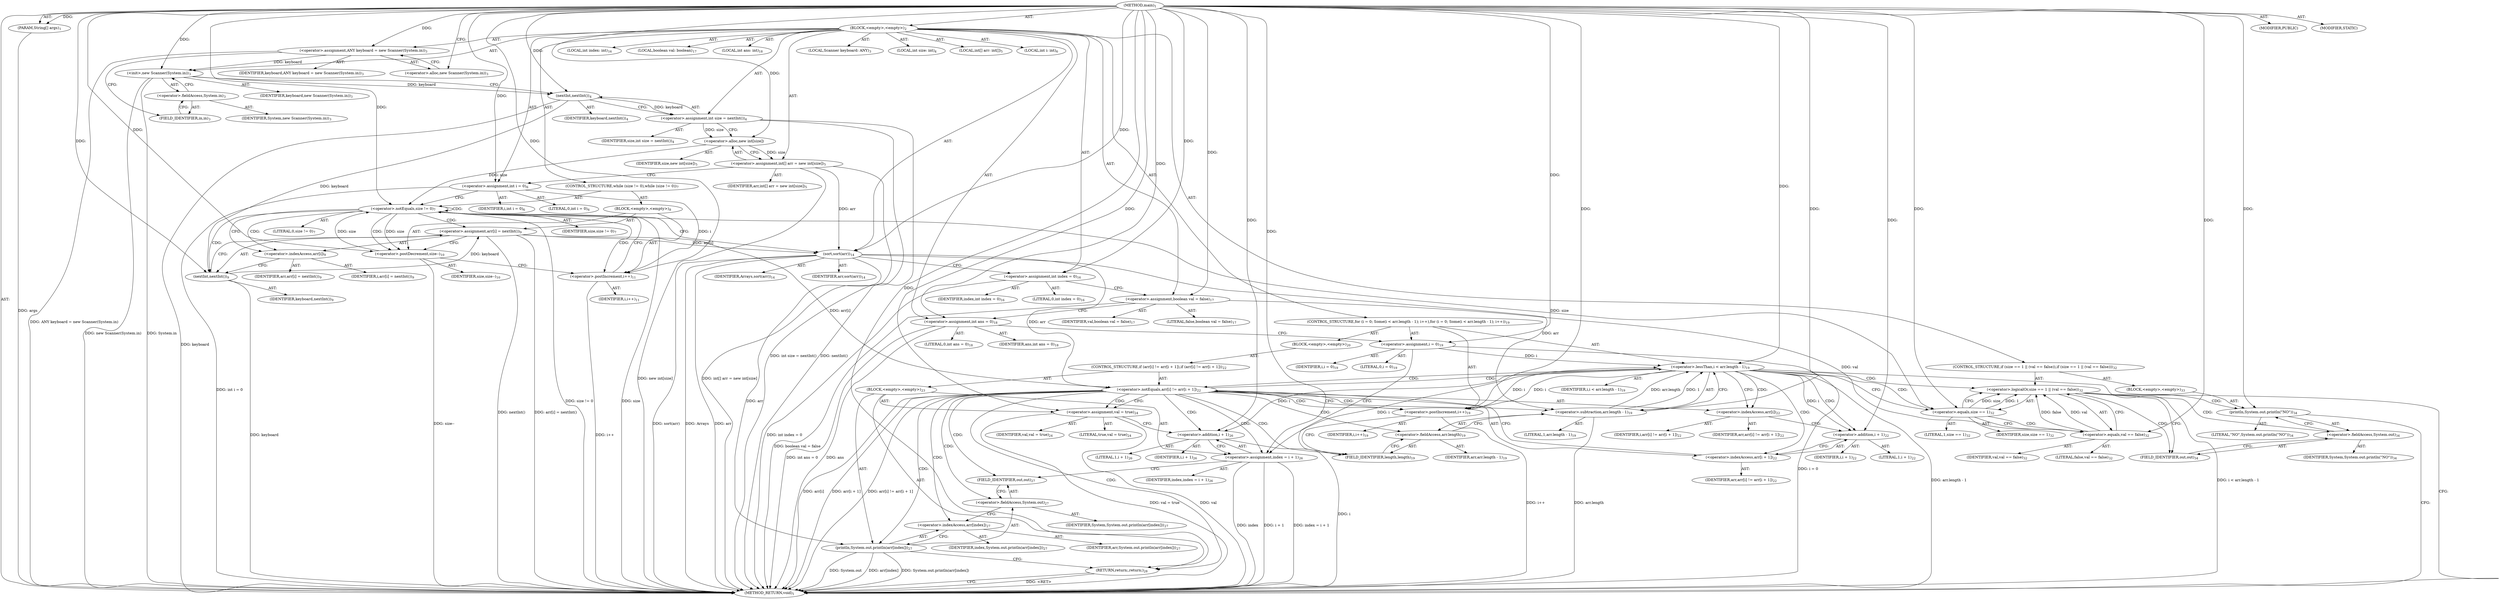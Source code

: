 digraph "main" {  
"19" [label = <(METHOD,main)<SUB>1</SUB>> ]
"20" [label = <(PARAM,String[] args)<SUB>1</SUB>> ]
"21" [label = <(BLOCK,&lt;empty&gt;,&lt;empty&gt;)<SUB>2</SUB>> ]
"4" [label = <(LOCAL,Scanner keyboard: ANY)<SUB>3</SUB>> ]
"22" [label = <(&lt;operator&gt;.assignment,ANY keyboard = new Scanner(System.in))<SUB>3</SUB>> ]
"23" [label = <(IDENTIFIER,keyboard,ANY keyboard = new Scanner(System.in))<SUB>3</SUB>> ]
"24" [label = <(&lt;operator&gt;.alloc,new Scanner(System.in))<SUB>3</SUB>> ]
"25" [label = <(&lt;init&gt;,new Scanner(System.in))<SUB>3</SUB>> ]
"3" [label = <(IDENTIFIER,keyboard,new Scanner(System.in))<SUB>3</SUB>> ]
"26" [label = <(&lt;operator&gt;.fieldAccess,System.in)<SUB>3</SUB>> ]
"27" [label = <(IDENTIFIER,System,new Scanner(System.in))<SUB>3</SUB>> ]
"28" [label = <(FIELD_IDENTIFIER,in,in)<SUB>3</SUB>> ]
"29" [label = <(LOCAL,int size: int)<SUB>4</SUB>> ]
"30" [label = <(&lt;operator&gt;.assignment,int size = nextInt())<SUB>4</SUB>> ]
"31" [label = <(IDENTIFIER,size,int size = nextInt())<SUB>4</SUB>> ]
"32" [label = <(nextInt,nextInt())<SUB>4</SUB>> ]
"33" [label = <(IDENTIFIER,keyboard,nextInt())<SUB>4</SUB>> ]
"34" [label = <(LOCAL,int[] arr: int[])<SUB>5</SUB>> ]
"35" [label = <(&lt;operator&gt;.assignment,int[] arr = new int[size])<SUB>5</SUB>> ]
"36" [label = <(IDENTIFIER,arr,int[] arr = new int[size])<SUB>5</SUB>> ]
"37" [label = <(&lt;operator&gt;.alloc,new int[size])> ]
"38" [label = <(IDENTIFIER,size,new int[size])<SUB>5</SUB>> ]
"39" [label = <(LOCAL,int i: int)<SUB>6</SUB>> ]
"40" [label = <(&lt;operator&gt;.assignment,int i = 0)<SUB>6</SUB>> ]
"41" [label = <(IDENTIFIER,i,int i = 0)<SUB>6</SUB>> ]
"42" [label = <(LITERAL,0,int i = 0)<SUB>6</SUB>> ]
"43" [label = <(CONTROL_STRUCTURE,while (size != 0),while (size != 0))<SUB>7</SUB>> ]
"44" [label = <(&lt;operator&gt;.notEquals,size != 0)<SUB>7</SUB>> ]
"45" [label = <(IDENTIFIER,size,size != 0)<SUB>7</SUB>> ]
"46" [label = <(LITERAL,0,size != 0)<SUB>7</SUB>> ]
"47" [label = <(BLOCK,&lt;empty&gt;,&lt;empty&gt;)<SUB>8</SUB>> ]
"48" [label = <(&lt;operator&gt;.assignment,arr[i] = nextInt())<SUB>9</SUB>> ]
"49" [label = <(&lt;operator&gt;.indexAccess,arr[i])<SUB>9</SUB>> ]
"50" [label = <(IDENTIFIER,arr,arr[i] = nextInt())<SUB>9</SUB>> ]
"51" [label = <(IDENTIFIER,i,arr[i] = nextInt())<SUB>9</SUB>> ]
"52" [label = <(nextInt,nextInt())<SUB>9</SUB>> ]
"53" [label = <(IDENTIFIER,keyboard,nextInt())<SUB>9</SUB>> ]
"54" [label = <(&lt;operator&gt;.postDecrement,size--)<SUB>10</SUB>> ]
"55" [label = <(IDENTIFIER,size,size--)<SUB>10</SUB>> ]
"56" [label = <(&lt;operator&gt;.postIncrement,i++)<SUB>11</SUB>> ]
"57" [label = <(IDENTIFIER,i,i++)<SUB>11</SUB>> ]
"58" [label = <(sort,sort(arr))<SUB>14</SUB>> ]
"59" [label = <(IDENTIFIER,Arrays,sort(arr))<SUB>14</SUB>> ]
"60" [label = <(IDENTIFIER,arr,sort(arr))<SUB>14</SUB>> ]
"61" [label = <(LOCAL,int index: int)<SUB>16</SUB>> ]
"62" [label = <(&lt;operator&gt;.assignment,int index = 0)<SUB>16</SUB>> ]
"63" [label = <(IDENTIFIER,index,int index = 0)<SUB>16</SUB>> ]
"64" [label = <(LITERAL,0,int index = 0)<SUB>16</SUB>> ]
"65" [label = <(LOCAL,boolean val: boolean)<SUB>17</SUB>> ]
"66" [label = <(&lt;operator&gt;.assignment,boolean val = false)<SUB>17</SUB>> ]
"67" [label = <(IDENTIFIER,val,boolean val = false)<SUB>17</SUB>> ]
"68" [label = <(LITERAL,false,boolean val = false)<SUB>17</SUB>> ]
"69" [label = <(LOCAL,int ans: int)<SUB>18</SUB>> ]
"70" [label = <(&lt;operator&gt;.assignment,int ans = 0)<SUB>18</SUB>> ]
"71" [label = <(IDENTIFIER,ans,int ans = 0)<SUB>18</SUB>> ]
"72" [label = <(LITERAL,0,int ans = 0)<SUB>18</SUB>> ]
"73" [label = <(CONTROL_STRUCTURE,for (i = 0; Some(i &lt; arr.length - 1); i++),for (i = 0; Some(i &lt; arr.length - 1); i++))<SUB>19</SUB>> ]
"74" [label = <(&lt;operator&gt;.assignment,i = 0)<SUB>19</SUB>> ]
"75" [label = <(IDENTIFIER,i,i = 0)<SUB>19</SUB>> ]
"76" [label = <(LITERAL,0,i = 0)<SUB>19</SUB>> ]
"77" [label = <(&lt;operator&gt;.lessThan,i &lt; arr.length - 1)<SUB>19</SUB>> ]
"78" [label = <(IDENTIFIER,i,i &lt; arr.length - 1)<SUB>19</SUB>> ]
"79" [label = <(&lt;operator&gt;.subtraction,arr.length - 1)<SUB>19</SUB>> ]
"80" [label = <(&lt;operator&gt;.fieldAccess,arr.length)<SUB>19</SUB>> ]
"81" [label = <(IDENTIFIER,arr,arr.length - 1)<SUB>19</SUB>> ]
"82" [label = <(FIELD_IDENTIFIER,length,length)<SUB>19</SUB>> ]
"83" [label = <(LITERAL,1,arr.length - 1)<SUB>19</SUB>> ]
"84" [label = <(&lt;operator&gt;.postIncrement,i++)<SUB>19</SUB>> ]
"85" [label = <(IDENTIFIER,i,i++)<SUB>19</SUB>> ]
"86" [label = <(BLOCK,&lt;empty&gt;,&lt;empty&gt;)<SUB>20</SUB>> ]
"87" [label = <(CONTROL_STRUCTURE,if (arr[i] != arr[i + 1]),if (arr[i] != arr[i + 1]))<SUB>22</SUB>> ]
"88" [label = <(&lt;operator&gt;.notEquals,arr[i] != arr[i + 1])<SUB>22</SUB>> ]
"89" [label = <(&lt;operator&gt;.indexAccess,arr[i])<SUB>22</SUB>> ]
"90" [label = <(IDENTIFIER,arr,arr[i] != arr[i + 1])<SUB>22</SUB>> ]
"91" [label = <(IDENTIFIER,i,arr[i] != arr[i + 1])<SUB>22</SUB>> ]
"92" [label = <(&lt;operator&gt;.indexAccess,arr[i + 1])<SUB>22</SUB>> ]
"93" [label = <(IDENTIFIER,arr,arr[i] != arr[i + 1])<SUB>22</SUB>> ]
"94" [label = <(&lt;operator&gt;.addition,i + 1)<SUB>22</SUB>> ]
"95" [label = <(IDENTIFIER,i,i + 1)<SUB>22</SUB>> ]
"96" [label = <(LITERAL,1,i + 1)<SUB>22</SUB>> ]
"97" [label = <(BLOCK,&lt;empty&gt;,&lt;empty&gt;)<SUB>23</SUB>> ]
"98" [label = <(&lt;operator&gt;.assignment,val = true)<SUB>24</SUB>> ]
"99" [label = <(IDENTIFIER,val,val = true)<SUB>24</SUB>> ]
"100" [label = <(LITERAL,true,val = true)<SUB>24</SUB>> ]
"101" [label = <(&lt;operator&gt;.assignment,index = i + 1)<SUB>26</SUB>> ]
"102" [label = <(IDENTIFIER,index,index = i + 1)<SUB>26</SUB>> ]
"103" [label = <(&lt;operator&gt;.addition,i + 1)<SUB>26</SUB>> ]
"104" [label = <(IDENTIFIER,i,i + 1)<SUB>26</SUB>> ]
"105" [label = <(LITERAL,1,i + 1)<SUB>26</SUB>> ]
"106" [label = <(println,System.out.println(arr[index]))<SUB>27</SUB>> ]
"107" [label = <(&lt;operator&gt;.fieldAccess,System.out)<SUB>27</SUB>> ]
"108" [label = <(IDENTIFIER,System,System.out.println(arr[index]))<SUB>27</SUB>> ]
"109" [label = <(FIELD_IDENTIFIER,out,out)<SUB>27</SUB>> ]
"110" [label = <(&lt;operator&gt;.indexAccess,arr[index])<SUB>27</SUB>> ]
"111" [label = <(IDENTIFIER,arr,System.out.println(arr[index]))<SUB>27</SUB>> ]
"112" [label = <(IDENTIFIER,index,System.out.println(arr[index]))<SUB>27</SUB>> ]
"113" [label = <(RETURN,return;,return;)<SUB>28</SUB>> ]
"114" [label = <(CONTROL_STRUCTURE,if (size == 1 || (val == false)),if (size == 1 || (val == false)))<SUB>32</SUB>> ]
"115" [label = <(&lt;operator&gt;.logicalOr,size == 1 || (val == false))<SUB>32</SUB>> ]
"116" [label = <(&lt;operator&gt;.equals,size == 1)<SUB>32</SUB>> ]
"117" [label = <(IDENTIFIER,size,size == 1)<SUB>32</SUB>> ]
"118" [label = <(LITERAL,1,size == 1)<SUB>32</SUB>> ]
"119" [label = <(&lt;operator&gt;.equals,val == false)<SUB>32</SUB>> ]
"120" [label = <(IDENTIFIER,val,val == false)<SUB>32</SUB>> ]
"121" [label = <(LITERAL,false,val == false)<SUB>32</SUB>> ]
"122" [label = <(BLOCK,&lt;empty&gt;,&lt;empty&gt;)<SUB>33</SUB>> ]
"123" [label = <(println,System.out.println(&quot;NO&quot;))<SUB>34</SUB>> ]
"124" [label = <(&lt;operator&gt;.fieldAccess,System.out)<SUB>34</SUB>> ]
"125" [label = <(IDENTIFIER,System,System.out.println(&quot;NO&quot;))<SUB>34</SUB>> ]
"126" [label = <(FIELD_IDENTIFIER,out,out)<SUB>34</SUB>> ]
"127" [label = <(LITERAL,&quot;NO&quot;,System.out.println(&quot;NO&quot;))<SUB>34</SUB>> ]
"128" [label = <(MODIFIER,PUBLIC)> ]
"129" [label = <(MODIFIER,STATIC)> ]
"130" [label = <(METHOD_RETURN,void)<SUB>1</SUB>> ]
  "19" -> "20"  [ label = "AST: "] 
  "19" -> "21"  [ label = "AST: "] 
  "19" -> "128"  [ label = "AST: "] 
  "19" -> "129"  [ label = "AST: "] 
  "19" -> "130"  [ label = "AST: "] 
  "21" -> "4"  [ label = "AST: "] 
  "21" -> "22"  [ label = "AST: "] 
  "21" -> "25"  [ label = "AST: "] 
  "21" -> "29"  [ label = "AST: "] 
  "21" -> "30"  [ label = "AST: "] 
  "21" -> "34"  [ label = "AST: "] 
  "21" -> "35"  [ label = "AST: "] 
  "21" -> "39"  [ label = "AST: "] 
  "21" -> "40"  [ label = "AST: "] 
  "21" -> "43"  [ label = "AST: "] 
  "21" -> "58"  [ label = "AST: "] 
  "21" -> "61"  [ label = "AST: "] 
  "21" -> "62"  [ label = "AST: "] 
  "21" -> "65"  [ label = "AST: "] 
  "21" -> "66"  [ label = "AST: "] 
  "21" -> "69"  [ label = "AST: "] 
  "21" -> "70"  [ label = "AST: "] 
  "21" -> "73"  [ label = "AST: "] 
  "21" -> "114"  [ label = "AST: "] 
  "22" -> "23"  [ label = "AST: "] 
  "22" -> "24"  [ label = "AST: "] 
  "25" -> "3"  [ label = "AST: "] 
  "25" -> "26"  [ label = "AST: "] 
  "26" -> "27"  [ label = "AST: "] 
  "26" -> "28"  [ label = "AST: "] 
  "30" -> "31"  [ label = "AST: "] 
  "30" -> "32"  [ label = "AST: "] 
  "32" -> "33"  [ label = "AST: "] 
  "35" -> "36"  [ label = "AST: "] 
  "35" -> "37"  [ label = "AST: "] 
  "37" -> "38"  [ label = "AST: "] 
  "40" -> "41"  [ label = "AST: "] 
  "40" -> "42"  [ label = "AST: "] 
  "43" -> "44"  [ label = "AST: "] 
  "43" -> "47"  [ label = "AST: "] 
  "44" -> "45"  [ label = "AST: "] 
  "44" -> "46"  [ label = "AST: "] 
  "47" -> "48"  [ label = "AST: "] 
  "47" -> "54"  [ label = "AST: "] 
  "47" -> "56"  [ label = "AST: "] 
  "48" -> "49"  [ label = "AST: "] 
  "48" -> "52"  [ label = "AST: "] 
  "49" -> "50"  [ label = "AST: "] 
  "49" -> "51"  [ label = "AST: "] 
  "52" -> "53"  [ label = "AST: "] 
  "54" -> "55"  [ label = "AST: "] 
  "56" -> "57"  [ label = "AST: "] 
  "58" -> "59"  [ label = "AST: "] 
  "58" -> "60"  [ label = "AST: "] 
  "62" -> "63"  [ label = "AST: "] 
  "62" -> "64"  [ label = "AST: "] 
  "66" -> "67"  [ label = "AST: "] 
  "66" -> "68"  [ label = "AST: "] 
  "70" -> "71"  [ label = "AST: "] 
  "70" -> "72"  [ label = "AST: "] 
  "73" -> "74"  [ label = "AST: "] 
  "73" -> "77"  [ label = "AST: "] 
  "73" -> "84"  [ label = "AST: "] 
  "73" -> "86"  [ label = "AST: "] 
  "74" -> "75"  [ label = "AST: "] 
  "74" -> "76"  [ label = "AST: "] 
  "77" -> "78"  [ label = "AST: "] 
  "77" -> "79"  [ label = "AST: "] 
  "79" -> "80"  [ label = "AST: "] 
  "79" -> "83"  [ label = "AST: "] 
  "80" -> "81"  [ label = "AST: "] 
  "80" -> "82"  [ label = "AST: "] 
  "84" -> "85"  [ label = "AST: "] 
  "86" -> "87"  [ label = "AST: "] 
  "87" -> "88"  [ label = "AST: "] 
  "87" -> "97"  [ label = "AST: "] 
  "88" -> "89"  [ label = "AST: "] 
  "88" -> "92"  [ label = "AST: "] 
  "89" -> "90"  [ label = "AST: "] 
  "89" -> "91"  [ label = "AST: "] 
  "92" -> "93"  [ label = "AST: "] 
  "92" -> "94"  [ label = "AST: "] 
  "94" -> "95"  [ label = "AST: "] 
  "94" -> "96"  [ label = "AST: "] 
  "97" -> "98"  [ label = "AST: "] 
  "97" -> "101"  [ label = "AST: "] 
  "97" -> "106"  [ label = "AST: "] 
  "97" -> "113"  [ label = "AST: "] 
  "98" -> "99"  [ label = "AST: "] 
  "98" -> "100"  [ label = "AST: "] 
  "101" -> "102"  [ label = "AST: "] 
  "101" -> "103"  [ label = "AST: "] 
  "103" -> "104"  [ label = "AST: "] 
  "103" -> "105"  [ label = "AST: "] 
  "106" -> "107"  [ label = "AST: "] 
  "106" -> "110"  [ label = "AST: "] 
  "107" -> "108"  [ label = "AST: "] 
  "107" -> "109"  [ label = "AST: "] 
  "110" -> "111"  [ label = "AST: "] 
  "110" -> "112"  [ label = "AST: "] 
  "114" -> "115"  [ label = "AST: "] 
  "114" -> "122"  [ label = "AST: "] 
  "115" -> "116"  [ label = "AST: "] 
  "115" -> "119"  [ label = "AST: "] 
  "116" -> "117"  [ label = "AST: "] 
  "116" -> "118"  [ label = "AST: "] 
  "119" -> "120"  [ label = "AST: "] 
  "119" -> "121"  [ label = "AST: "] 
  "122" -> "123"  [ label = "AST: "] 
  "123" -> "124"  [ label = "AST: "] 
  "123" -> "127"  [ label = "AST: "] 
  "124" -> "125"  [ label = "AST: "] 
  "124" -> "126"  [ label = "AST: "] 
  "22" -> "28"  [ label = "CFG: "] 
  "25" -> "32"  [ label = "CFG: "] 
  "30" -> "37"  [ label = "CFG: "] 
  "35" -> "40"  [ label = "CFG: "] 
  "40" -> "44"  [ label = "CFG: "] 
  "58" -> "62"  [ label = "CFG: "] 
  "62" -> "66"  [ label = "CFG: "] 
  "66" -> "70"  [ label = "CFG: "] 
  "70" -> "74"  [ label = "CFG: "] 
  "24" -> "22"  [ label = "CFG: "] 
  "26" -> "25"  [ label = "CFG: "] 
  "32" -> "30"  [ label = "CFG: "] 
  "37" -> "35"  [ label = "CFG: "] 
  "44" -> "49"  [ label = "CFG: "] 
  "44" -> "58"  [ label = "CFG: "] 
  "74" -> "82"  [ label = "CFG: "] 
  "77" -> "89"  [ label = "CFG: "] 
  "77" -> "116"  [ label = "CFG: "] 
  "84" -> "82"  [ label = "CFG: "] 
  "115" -> "130"  [ label = "CFG: "] 
  "115" -> "126"  [ label = "CFG: "] 
  "28" -> "26"  [ label = "CFG: "] 
  "48" -> "54"  [ label = "CFG: "] 
  "54" -> "56"  [ label = "CFG: "] 
  "56" -> "44"  [ label = "CFG: "] 
  "79" -> "77"  [ label = "CFG: "] 
  "116" -> "115"  [ label = "CFG: "] 
  "116" -> "119"  [ label = "CFG: "] 
  "119" -> "115"  [ label = "CFG: "] 
  "123" -> "130"  [ label = "CFG: "] 
  "49" -> "52"  [ label = "CFG: "] 
  "52" -> "48"  [ label = "CFG: "] 
  "80" -> "79"  [ label = "CFG: "] 
  "88" -> "98"  [ label = "CFG: "] 
  "88" -> "84"  [ label = "CFG: "] 
  "124" -> "123"  [ label = "CFG: "] 
  "82" -> "80"  [ label = "CFG: "] 
  "89" -> "94"  [ label = "CFG: "] 
  "92" -> "88"  [ label = "CFG: "] 
  "98" -> "103"  [ label = "CFG: "] 
  "101" -> "109"  [ label = "CFG: "] 
  "106" -> "113"  [ label = "CFG: "] 
  "113" -> "130"  [ label = "CFG: "] 
  "126" -> "124"  [ label = "CFG: "] 
  "94" -> "92"  [ label = "CFG: "] 
  "103" -> "101"  [ label = "CFG: "] 
  "107" -> "110"  [ label = "CFG: "] 
  "110" -> "106"  [ label = "CFG: "] 
  "109" -> "107"  [ label = "CFG: "] 
  "19" -> "24"  [ label = "CFG: "] 
  "113" -> "130"  [ label = "DDG: &lt;RET&gt;"] 
  "20" -> "130"  [ label = "DDG: args"] 
  "22" -> "130"  [ label = "DDG: ANY keyboard = new Scanner(System.in)"] 
  "25" -> "130"  [ label = "DDG: System.in"] 
  "25" -> "130"  [ label = "DDG: new Scanner(System.in)"] 
  "32" -> "130"  [ label = "DDG: keyboard"] 
  "30" -> "130"  [ label = "DDG: nextInt()"] 
  "30" -> "130"  [ label = "DDG: int size = nextInt()"] 
  "35" -> "130"  [ label = "DDG: new int[size]"] 
  "35" -> "130"  [ label = "DDG: int[] arr = new int[size]"] 
  "40" -> "130"  [ label = "DDG: int i = 0"] 
  "44" -> "130"  [ label = "DDG: size"] 
  "44" -> "130"  [ label = "DDG: size != 0"] 
  "58" -> "130"  [ label = "DDG: arr"] 
  "58" -> "130"  [ label = "DDG: sort(arr)"] 
  "62" -> "130"  [ label = "DDG: int index = 0"] 
  "66" -> "130"  [ label = "DDG: boolean val = false"] 
  "70" -> "130"  [ label = "DDG: ans"] 
  "70" -> "130"  [ label = "DDG: int ans = 0"] 
  "74" -> "130"  [ label = "DDG: i = 0"] 
  "79" -> "130"  [ label = "DDG: arr.length"] 
  "77" -> "130"  [ label = "DDG: arr.length - 1"] 
  "77" -> "130"  [ label = "DDG: i &lt; arr.length - 1"] 
  "88" -> "130"  [ label = "DDG: arr[i]"] 
  "88" -> "130"  [ label = "DDG: arr[i + 1]"] 
  "88" -> "130"  [ label = "DDG: arr[i] != arr[i + 1]"] 
  "84" -> "130"  [ label = "DDG: i++"] 
  "98" -> "130"  [ label = "DDG: val"] 
  "98" -> "130"  [ label = "DDG: val = true"] 
  "101" -> "130"  [ label = "DDG: index"] 
  "103" -> "130"  [ label = "DDG: i"] 
  "101" -> "130"  [ label = "DDG: i + 1"] 
  "101" -> "130"  [ label = "DDG: index = i + 1"] 
  "106" -> "130"  [ label = "DDG: System.out"] 
  "106" -> "130"  [ label = "DDG: arr[index]"] 
  "106" -> "130"  [ label = "DDG: System.out.println(arr[index])"] 
  "52" -> "130"  [ label = "DDG: keyboard"] 
  "48" -> "130"  [ label = "DDG: nextInt()"] 
  "48" -> "130"  [ label = "DDG: arr[i] = nextInt()"] 
  "54" -> "130"  [ label = "DDG: size--"] 
  "56" -> "130"  [ label = "DDG: i++"] 
  "58" -> "130"  [ label = "DDG: Arrays"] 
  "19" -> "20"  [ label = "DDG: "] 
  "19" -> "22"  [ label = "DDG: "] 
  "32" -> "30"  [ label = "DDG: keyboard"] 
  "37" -> "35"  [ label = "DDG: size"] 
  "19" -> "40"  [ label = "DDG: "] 
  "19" -> "62"  [ label = "DDG: "] 
  "19" -> "66"  [ label = "DDG: "] 
  "19" -> "70"  [ label = "DDG: "] 
  "22" -> "25"  [ label = "DDG: keyboard"] 
  "19" -> "25"  [ label = "DDG: "] 
  "19" -> "58"  [ label = "DDG: "] 
  "35" -> "58"  [ label = "DDG: arr"] 
  "48" -> "58"  [ label = "DDG: arr[i]"] 
  "19" -> "74"  [ label = "DDG: "] 
  "25" -> "32"  [ label = "DDG: keyboard"] 
  "19" -> "32"  [ label = "DDG: "] 
  "30" -> "37"  [ label = "DDG: size"] 
  "19" -> "37"  [ label = "DDG: "] 
  "37" -> "44"  [ label = "DDG: size"] 
  "54" -> "44"  [ label = "DDG: size"] 
  "19" -> "44"  [ label = "DDG: "] 
  "52" -> "48"  [ label = "DDG: keyboard"] 
  "74" -> "77"  [ label = "DDG: i"] 
  "84" -> "77"  [ label = "DDG: i"] 
  "19" -> "77"  [ label = "DDG: "] 
  "79" -> "77"  [ label = "DDG: arr.length"] 
  "79" -> "77"  [ label = "DDG: 1"] 
  "19" -> "84"  [ label = "DDG: "] 
  "77" -> "84"  [ label = "DDG: i"] 
  "116" -> "115"  [ label = "DDG: size"] 
  "116" -> "115"  [ label = "DDG: 1"] 
  "119" -> "115"  [ label = "DDG: val"] 
  "119" -> "115"  [ label = "DDG: false"] 
  "44" -> "54"  [ label = "DDG: size"] 
  "19" -> "54"  [ label = "DDG: "] 
  "40" -> "56"  [ label = "DDG: i"] 
  "19" -> "56"  [ label = "DDG: "] 
  "58" -> "79"  [ label = "DDG: arr"] 
  "19" -> "79"  [ label = "DDG: "] 
  "44" -> "116"  [ label = "DDG: size"] 
  "19" -> "116"  [ label = "DDG: "] 
  "66" -> "119"  [ label = "DDG: val"] 
  "19" -> "119"  [ label = "DDG: "] 
  "19" -> "123"  [ label = "DDG: "] 
  "32" -> "52"  [ label = "DDG: keyboard"] 
  "19" -> "52"  [ label = "DDG: "] 
  "58" -> "88"  [ label = "DDG: arr"] 
  "48" -> "88"  [ label = "DDG: arr[i]"] 
  "19" -> "98"  [ label = "DDG: "] 
  "19" -> "101"  [ label = "DDG: "] 
  "77" -> "101"  [ label = "DDG: i"] 
  "19" -> "113"  [ label = "DDG: "] 
  "58" -> "106"  [ label = "DDG: arr"] 
  "77" -> "94"  [ label = "DDG: i"] 
  "19" -> "94"  [ label = "DDG: "] 
  "19" -> "103"  [ label = "DDG: "] 
  "77" -> "103"  [ label = "DDG: i"] 
  "44" -> "48"  [ label = "CDG: "] 
  "44" -> "49"  [ label = "CDG: "] 
  "44" -> "52"  [ label = "CDG: "] 
  "44" -> "56"  [ label = "CDG: "] 
  "44" -> "44"  [ label = "CDG: "] 
  "44" -> "54"  [ label = "CDG: "] 
  "77" -> "94"  [ label = "CDG: "] 
  "77" -> "115"  [ label = "CDG: "] 
  "77" -> "89"  [ label = "CDG: "] 
  "77" -> "116"  [ label = "CDG: "] 
  "77" -> "92"  [ label = "CDG: "] 
  "77" -> "88"  [ label = "CDG: "] 
  "115" -> "123"  [ label = "CDG: "] 
  "115" -> "126"  [ label = "CDG: "] 
  "115" -> "124"  [ label = "CDG: "] 
  "116" -> "119"  [ label = "CDG: "] 
  "88" -> "107"  [ label = "CDG: "] 
  "88" -> "77"  [ label = "CDG: "] 
  "88" -> "98"  [ label = "CDG: "] 
  "88" -> "113"  [ label = "CDG: "] 
  "88" -> "84"  [ label = "CDG: "] 
  "88" -> "103"  [ label = "CDG: "] 
  "88" -> "106"  [ label = "CDG: "] 
  "88" -> "82"  [ label = "CDG: "] 
  "88" -> "101"  [ label = "CDG: "] 
  "88" -> "79"  [ label = "CDG: "] 
  "88" -> "80"  [ label = "CDG: "] 
  "88" -> "110"  [ label = "CDG: "] 
  "88" -> "109"  [ label = "CDG: "] 
}
